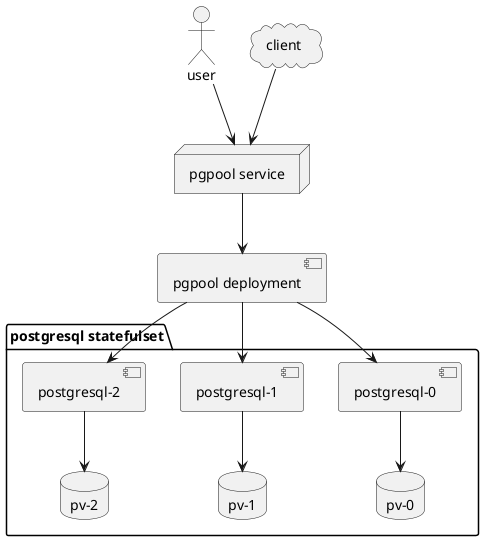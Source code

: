 @startuml

actor user as act
cloud client as req

node "pgpool service" as svc
component "pgpool deployment" as dep

package "postgresql statefulset" {
    component "postgresql-0" as c1
    component "postgresql-1" as c2
    component "postgresql-2" as c3

    database "pv-0" as db1
    database "pv-1" as db2
    database "pv-2" as db3
}

act --> svc
req --> svc

svc --> dep

dep --> c1
dep --> c2
dep --> c3

c1 --> db1
c2 --> db2
c3 --> db3

@enduml
